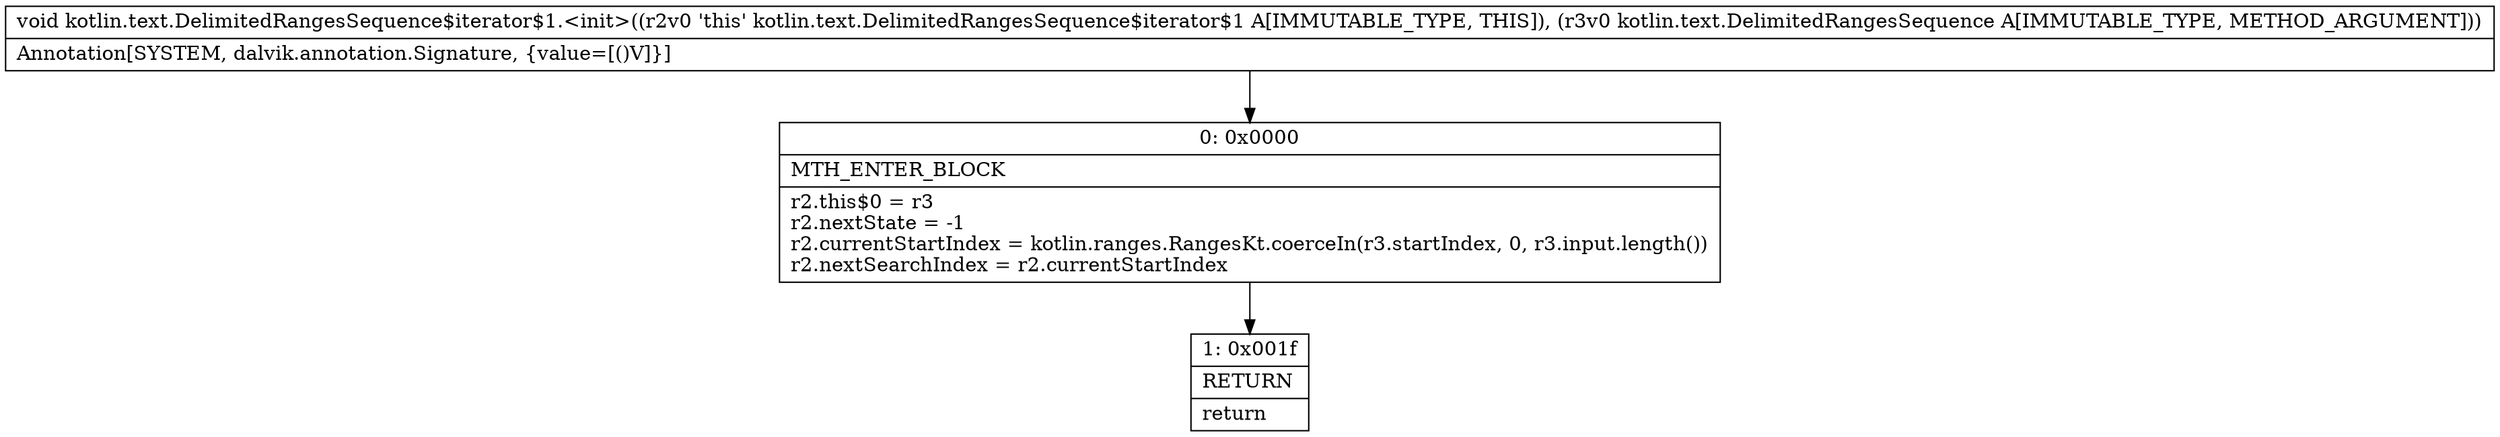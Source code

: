 digraph "CFG forkotlin.text.DelimitedRangesSequence$iterator$1.\<init\>(Lkotlin\/text\/DelimitedRangesSequence;)V" {
Node_0 [shape=record,label="{0\:\ 0x0000|MTH_ENTER_BLOCK\l|r2.this$0 = r3\lr2.nextState = \-1\lr2.currentStartIndex = kotlin.ranges.RangesKt.coerceIn(r3.startIndex, 0, r3.input.length())\lr2.nextSearchIndex = r2.currentStartIndex\l}"];
Node_1 [shape=record,label="{1\:\ 0x001f|RETURN\l|return\l}"];
MethodNode[shape=record,label="{void kotlin.text.DelimitedRangesSequence$iterator$1.\<init\>((r2v0 'this' kotlin.text.DelimitedRangesSequence$iterator$1 A[IMMUTABLE_TYPE, THIS]), (r3v0 kotlin.text.DelimitedRangesSequence A[IMMUTABLE_TYPE, METHOD_ARGUMENT]))  | Annotation[SYSTEM, dalvik.annotation.Signature, \{value=[()V]\}]\l}"];
MethodNode -> Node_0;
Node_0 -> Node_1;
}

